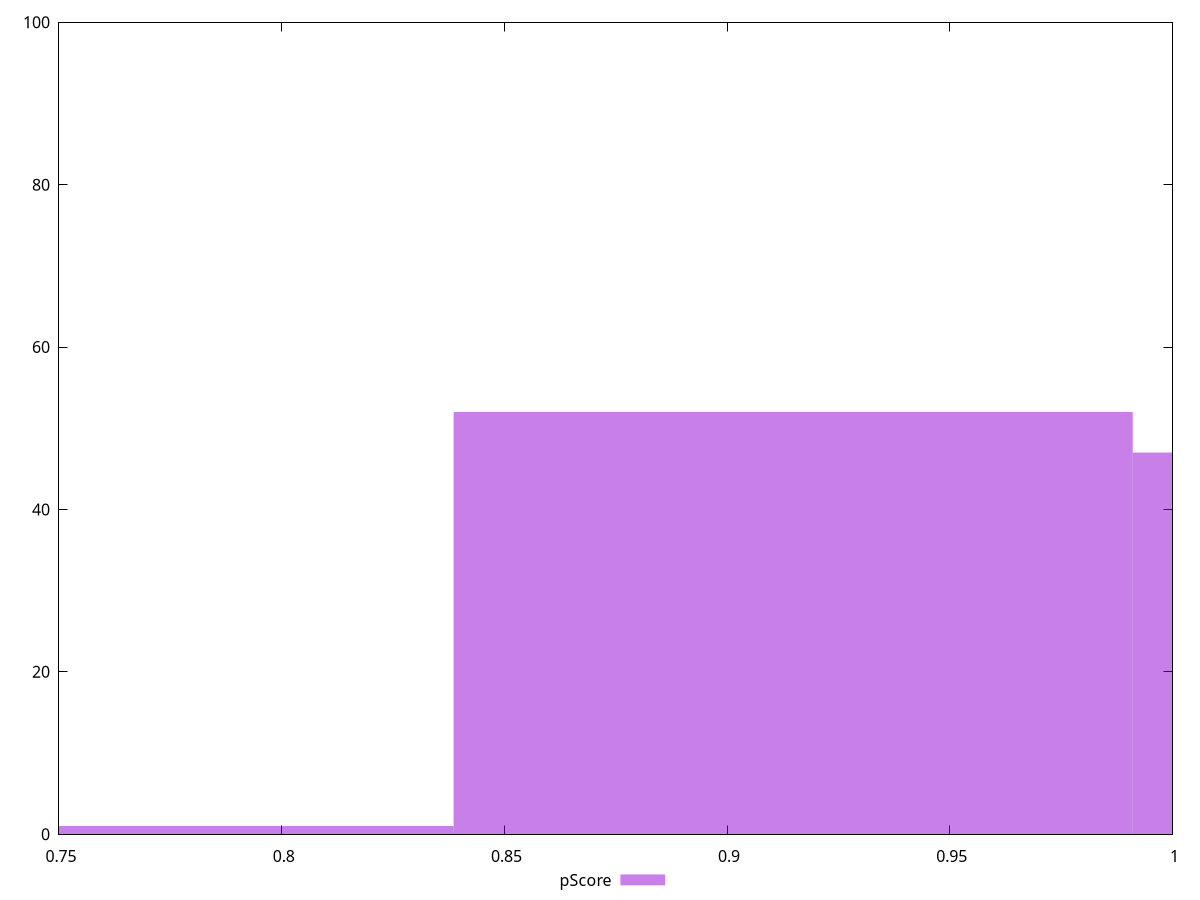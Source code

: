 reset

$pScore <<EOF
0.9148350154403428 52
1.0673075180137335 47
0.7623625128669524 1
EOF

set key outside below
set boxwidth 0.15247250257339048
set xrange [0.75:1]
set yrange [0:100]
set trange [0:100]
set style fill transparent solid 0.5 noborder
set terminal svg size 640, 490 enhanced background rgb 'white'
set output "report_00009_2021-02-08T22-37-41.559Z/unminified-css/samples/pages+cached/pScore/histogram.svg"

plot $pScore title "pScore" with boxes

reset

